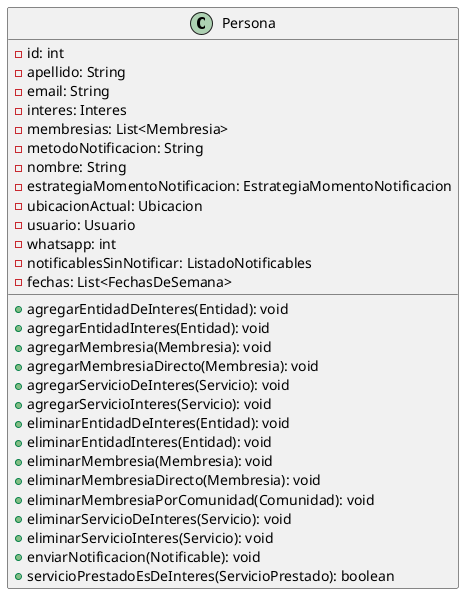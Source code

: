 @startuml
'https://plantuml.com/class-diagram

skinparam linetype ortho


class Persona {
  - id: int
  - apellido: String
  - email: String
  - interes: Interes
  - membresias: List<Membresia>
  - metodoNotificacion: String
  - nombre: String
  - estrategiaMomentoNotificacion: EstrategiaMomentoNotificacion
  - ubicacionActual: Ubicacion
  - usuario: Usuario
  - whatsapp: int
  -notificablesSinNotificar: ListadoNotificables
  -fechas: List<FechasDeSemana>

  + agregarEntidadDeInteres(Entidad): void
  + agregarEntidadInteres(Entidad): void
  + agregarMembresia(Membresia): void
  + agregarMembresiaDirecto(Membresia): void
  + agregarServicioDeInteres(Servicio): void
  + agregarServicioInteres(Servicio): void
  + eliminarEntidadDeInteres(Entidad): void
  + eliminarEntidadInteres(Entidad): void
  + eliminarMembresia(Membresia): void
  + eliminarMembresiaDirecto(Membresia): void
  + eliminarMembresiaPorComunidad(Comunidad): void
  + eliminarServicioDeInteres(Servicio): void
  + eliminarServicioInteres(Servicio): void
  + enviarNotificacion(Notificable): void
  + servicioPrestadoEsDeInteres(ServicioPrestado): boolean
  }
@enduml